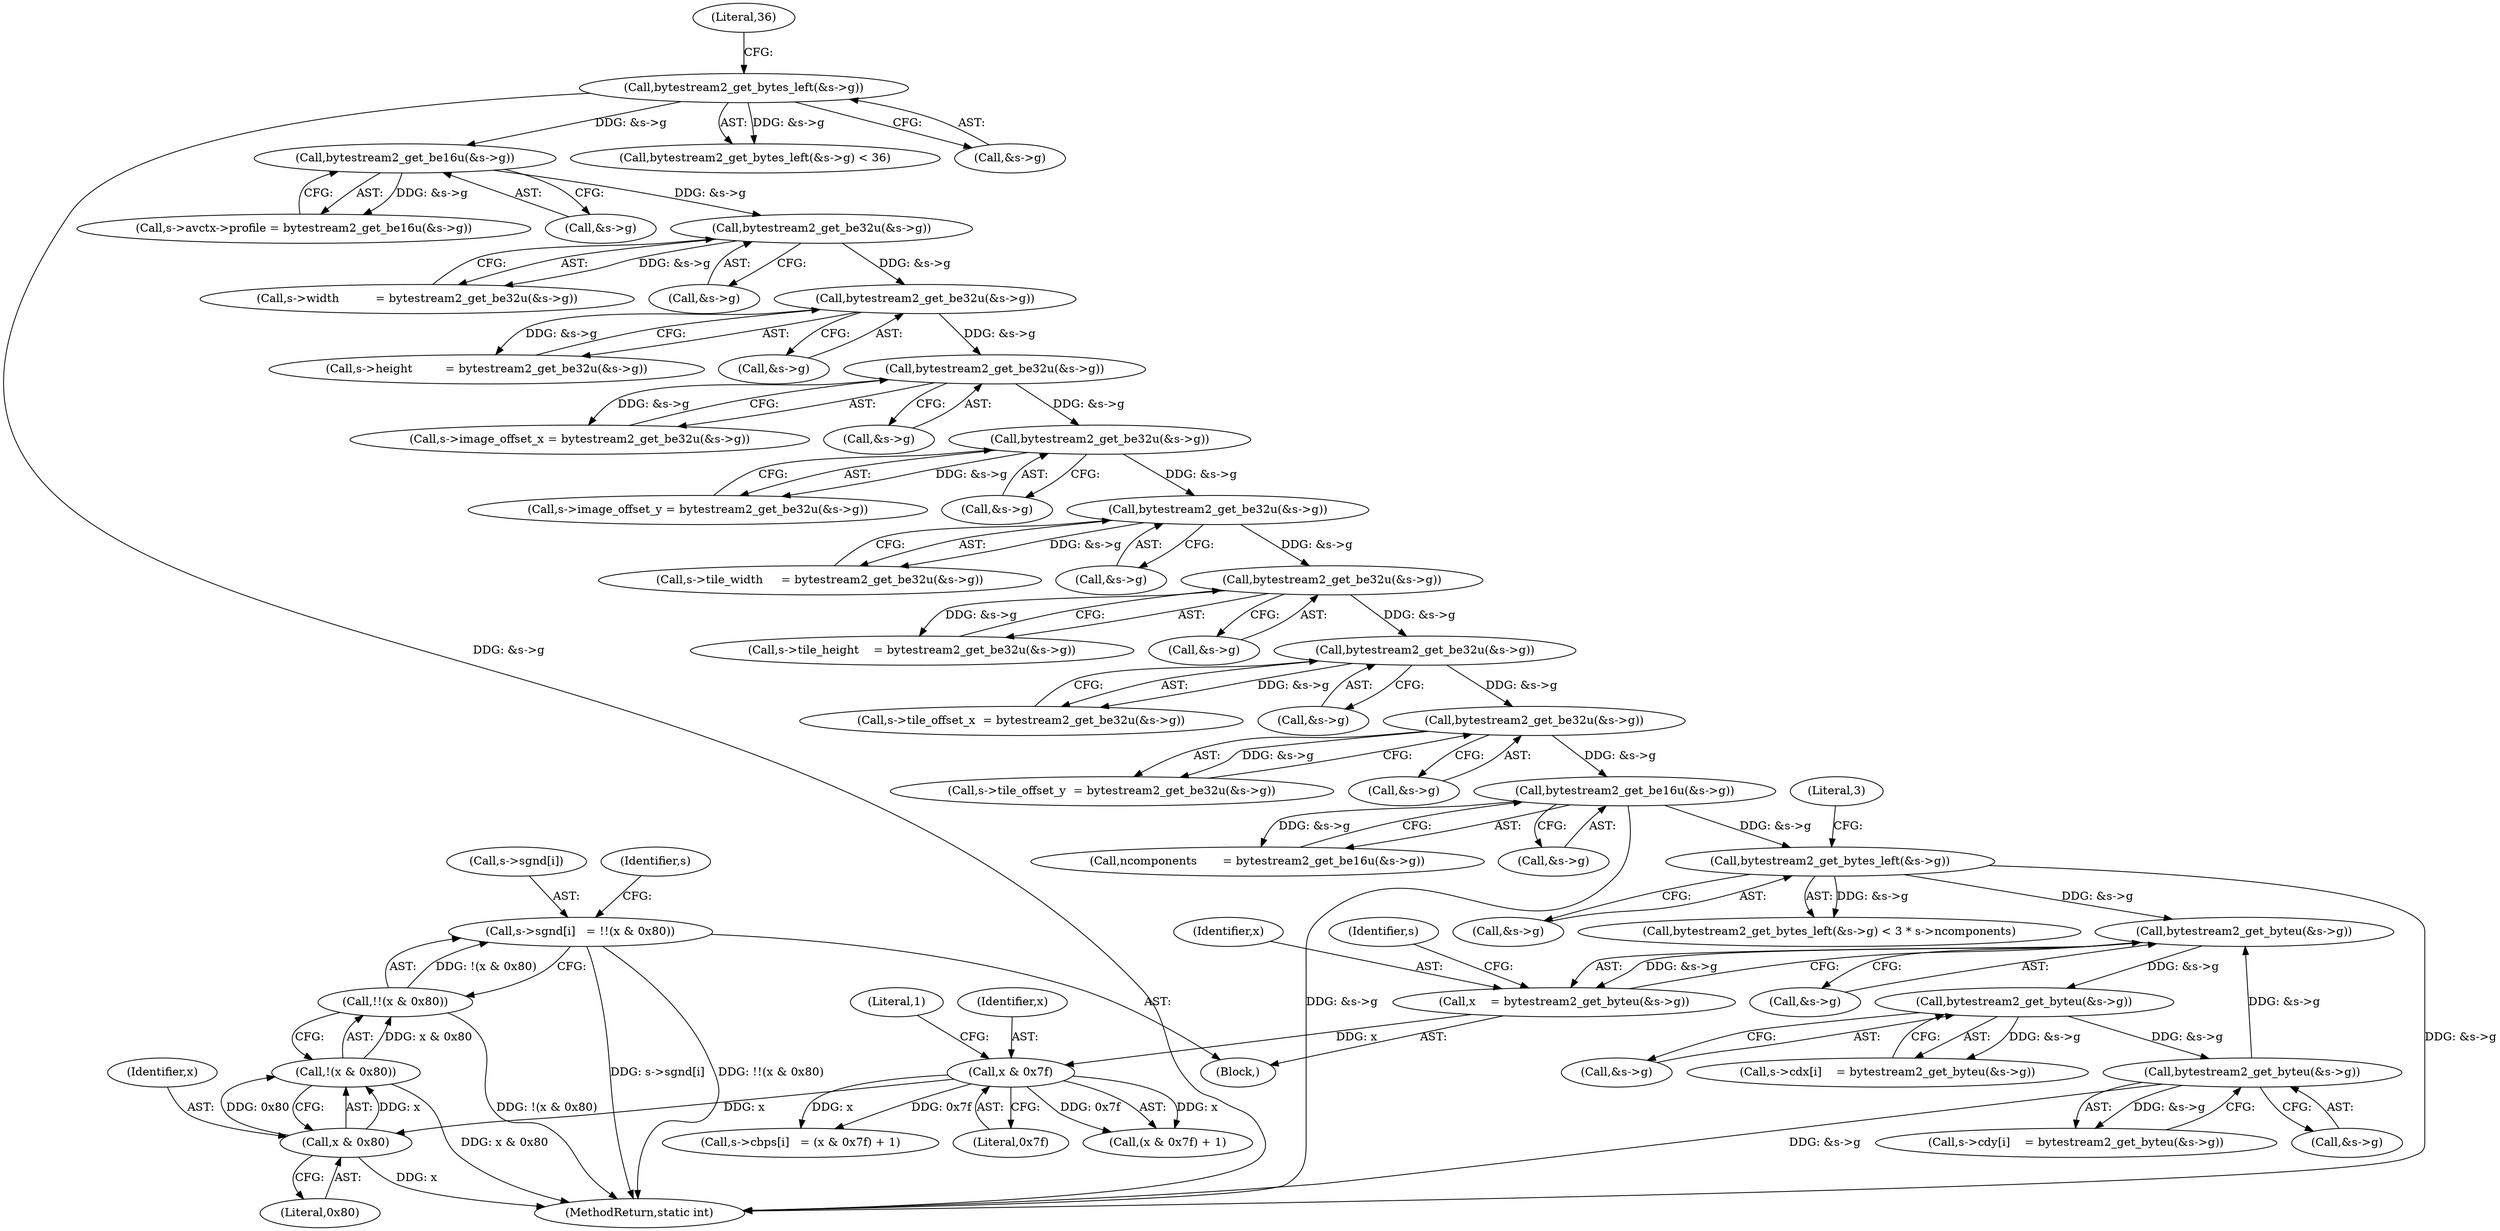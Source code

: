 digraph "0_FFmpeg_780669ef7c23c00836a24921fcc6b03be2b8ca4a@array" {
"1000366" [label="(Call,s->sgnd[i]   = !!(x & 0x80))"];
"1000372" [label="(Call,!!(x & 0x80))"];
"1000373" [label="(Call,!(x & 0x80))"];
"1000374" [label="(Call,x & 0x80)"];
"1000349" [label="(Call,x & 0x7f)"];
"1000335" [label="(Call,x    = bytestream2_get_byteu(&s->g))"];
"1000337" [label="(Call,bytestream2_get_byteu(&s->g))"];
"1000310" [label="(Call,bytestream2_get_bytes_left(&s->g))"];
"1000224" [label="(Call,bytestream2_get_be16u(&s->g))"];
"1000217" [label="(Call,bytestream2_get_be32u(&s->g))"];
"1000208" [label="(Call,bytestream2_get_be32u(&s->g))"];
"1000199" [label="(Call,bytestream2_get_be32u(&s->g))"];
"1000190" [label="(Call,bytestream2_get_be32u(&s->g))"];
"1000181" [label="(Call,bytestream2_get_be32u(&s->g))"];
"1000172" [label="(Call,bytestream2_get_be32u(&s->g))"];
"1000163" [label="(Call,bytestream2_get_be32u(&s->g))"];
"1000154" [label="(Call,bytestream2_get_be32u(&s->g))"];
"1000145" [label="(Call,bytestream2_get_be16u(&s->g))"];
"1000131" [label="(Call,bytestream2_get_bytes_left(&s->g))"];
"1000394" [label="(Call,bytestream2_get_byteu(&s->g))"];
"1000383" [label="(Call,bytestream2_get_byteu(&s->g))"];
"1000150" [label="(Call,s->width          = bytestream2_get_be32u(&s->g))"];
"1000155" [label="(Call,&s->g)"];
"1000154" [label="(Call,bytestream2_get_be32u(&s->g))"];
"1000186" [label="(Call,s->tile_width     = bytestream2_get_be32u(&s->g))"];
"1000164" [label="(Call,&s->g)"];
"1000350" [label="(Identifier,x)"];
"1000222" [label="(Call,ncomponents       = bytestream2_get_be16u(&s->g))"];
"1000333" [label="(Block,)"];
"1000208" [label="(Call,bytestream2_get_be32u(&s->g))"];
"1000217" [label="(Call,bytestream2_get_be32u(&s->g))"];
"1000181" [label="(Call,bytestream2_get_be32u(&s->g))"];
"1000384" [label="(Call,&s->g)"];
"1000218" [label="(Call,&s->g)"];
"1000375" [label="(Identifier,x)"];
"1000309" [label="(Call,bytestream2_get_bytes_left(&s->g) < 3 * s->ncomponents)"];
"1000345" [label="(Identifier,s)"];
"1000367" [label="(Call,s->sgnd[i])"];
"1000342" [label="(Call,s->cbps[i]   = (x & 0x7f) + 1)"];
"1000191" [label="(Call,&s->g)"];
"1000159" [label="(Call,s->height         = bytestream2_get_be32u(&s->g))"];
"1000177" [label="(Call,s->image_offset_y = bytestream2_get_be32u(&s->g))"];
"1000139" [label="(Call,s->avctx->profile = bytestream2_get_be16u(&s->g))"];
"1000136" [label="(Literal,36)"];
"1000380" [label="(Identifier,s)"];
"1000131" [label="(Call,bytestream2_get_bytes_left(&s->g))"];
"1000190" [label="(Call,bytestream2_get_be32u(&s->g))"];
"1000213" [label="(Call,s->tile_offset_y  = bytestream2_get_be32u(&s->g))"];
"1000377" [label="(Call,s->cdx[i]    = bytestream2_get_byteu(&s->g))"];
"1000130" [label="(Call,bytestream2_get_bytes_left(&s->g) < 36)"];
"1000374" [label="(Call,x & 0x80)"];
"1000352" [label="(Literal,1)"];
"1000204" [label="(Call,s->tile_offset_x  = bytestream2_get_be32u(&s->g))"];
"1000311" [label="(Call,&s->g)"];
"1000372" [label="(Call,!!(x & 0x80))"];
"1000373" [label="(Call,!(x & 0x80))"];
"1000349" [label="(Call,x & 0x7f)"];
"1000335" [label="(Call,x    = bytestream2_get_byteu(&s->g))"];
"1000310" [label="(Call,bytestream2_get_bytes_left(&s->g))"];
"1000225" [label="(Call,&s->g)"];
"1000209" [label="(Call,&s->g)"];
"1000200" [label="(Call,&s->g)"];
"1000182" [label="(Call,&s->g)"];
"1000173" [label="(Call,&s->g)"];
"1000195" [label="(Call,s->tile_height    = bytestream2_get_be32u(&s->g))"];
"1000337" [label="(Call,bytestream2_get_byteu(&s->g))"];
"1000846" [label="(MethodReturn,static int)"];
"1000376" [label="(Literal,0x80)"];
"1000145" [label="(Call,bytestream2_get_be16u(&s->g))"];
"1000388" [label="(Call,s->cdy[i]    = bytestream2_get_byteu(&s->g))"];
"1000199" [label="(Call,bytestream2_get_be32u(&s->g))"];
"1000348" [label="(Call,(x & 0x7f) + 1)"];
"1000336" [label="(Identifier,x)"];
"1000394" [label="(Call,bytestream2_get_byteu(&s->g))"];
"1000168" [label="(Call,s->image_offset_x = bytestream2_get_be32u(&s->g))"];
"1000351" [label="(Literal,0x7f)"];
"1000338" [label="(Call,&s->g)"];
"1000224" [label="(Call,bytestream2_get_be16u(&s->g))"];
"1000146" [label="(Call,&s->g)"];
"1000163" [label="(Call,bytestream2_get_be32u(&s->g))"];
"1000316" [label="(Literal,3)"];
"1000395" [label="(Call,&s->g)"];
"1000383" [label="(Call,bytestream2_get_byteu(&s->g))"];
"1000132" [label="(Call,&s->g)"];
"1000366" [label="(Call,s->sgnd[i]   = !!(x & 0x80))"];
"1000172" [label="(Call,bytestream2_get_be32u(&s->g))"];
"1000366" -> "1000333"  [label="AST: "];
"1000366" -> "1000372"  [label="CFG: "];
"1000367" -> "1000366"  [label="AST: "];
"1000372" -> "1000366"  [label="AST: "];
"1000380" -> "1000366"  [label="CFG: "];
"1000366" -> "1000846"  [label="DDG: s->sgnd[i]"];
"1000366" -> "1000846"  [label="DDG: !!(x & 0x80)"];
"1000372" -> "1000366"  [label="DDG: !(x & 0x80)"];
"1000372" -> "1000373"  [label="CFG: "];
"1000373" -> "1000372"  [label="AST: "];
"1000372" -> "1000846"  [label="DDG: !(x & 0x80)"];
"1000373" -> "1000372"  [label="DDG: x & 0x80"];
"1000373" -> "1000374"  [label="CFG: "];
"1000374" -> "1000373"  [label="AST: "];
"1000373" -> "1000846"  [label="DDG: x & 0x80"];
"1000374" -> "1000373"  [label="DDG: x"];
"1000374" -> "1000373"  [label="DDG: 0x80"];
"1000374" -> "1000376"  [label="CFG: "];
"1000375" -> "1000374"  [label="AST: "];
"1000376" -> "1000374"  [label="AST: "];
"1000374" -> "1000846"  [label="DDG: x"];
"1000349" -> "1000374"  [label="DDG: x"];
"1000349" -> "1000348"  [label="AST: "];
"1000349" -> "1000351"  [label="CFG: "];
"1000350" -> "1000349"  [label="AST: "];
"1000351" -> "1000349"  [label="AST: "];
"1000352" -> "1000349"  [label="CFG: "];
"1000349" -> "1000342"  [label="DDG: x"];
"1000349" -> "1000342"  [label="DDG: 0x7f"];
"1000349" -> "1000348"  [label="DDG: x"];
"1000349" -> "1000348"  [label="DDG: 0x7f"];
"1000335" -> "1000349"  [label="DDG: x"];
"1000335" -> "1000333"  [label="AST: "];
"1000335" -> "1000337"  [label="CFG: "];
"1000336" -> "1000335"  [label="AST: "];
"1000337" -> "1000335"  [label="AST: "];
"1000345" -> "1000335"  [label="CFG: "];
"1000337" -> "1000335"  [label="DDG: &s->g"];
"1000337" -> "1000338"  [label="CFG: "];
"1000338" -> "1000337"  [label="AST: "];
"1000310" -> "1000337"  [label="DDG: &s->g"];
"1000394" -> "1000337"  [label="DDG: &s->g"];
"1000337" -> "1000383"  [label="DDG: &s->g"];
"1000310" -> "1000309"  [label="AST: "];
"1000310" -> "1000311"  [label="CFG: "];
"1000311" -> "1000310"  [label="AST: "];
"1000316" -> "1000310"  [label="CFG: "];
"1000310" -> "1000846"  [label="DDG: &s->g"];
"1000310" -> "1000309"  [label="DDG: &s->g"];
"1000224" -> "1000310"  [label="DDG: &s->g"];
"1000224" -> "1000222"  [label="AST: "];
"1000224" -> "1000225"  [label="CFG: "];
"1000225" -> "1000224"  [label="AST: "];
"1000222" -> "1000224"  [label="CFG: "];
"1000224" -> "1000846"  [label="DDG: &s->g"];
"1000224" -> "1000222"  [label="DDG: &s->g"];
"1000217" -> "1000224"  [label="DDG: &s->g"];
"1000217" -> "1000213"  [label="AST: "];
"1000217" -> "1000218"  [label="CFG: "];
"1000218" -> "1000217"  [label="AST: "];
"1000213" -> "1000217"  [label="CFG: "];
"1000217" -> "1000213"  [label="DDG: &s->g"];
"1000208" -> "1000217"  [label="DDG: &s->g"];
"1000208" -> "1000204"  [label="AST: "];
"1000208" -> "1000209"  [label="CFG: "];
"1000209" -> "1000208"  [label="AST: "];
"1000204" -> "1000208"  [label="CFG: "];
"1000208" -> "1000204"  [label="DDG: &s->g"];
"1000199" -> "1000208"  [label="DDG: &s->g"];
"1000199" -> "1000195"  [label="AST: "];
"1000199" -> "1000200"  [label="CFG: "];
"1000200" -> "1000199"  [label="AST: "];
"1000195" -> "1000199"  [label="CFG: "];
"1000199" -> "1000195"  [label="DDG: &s->g"];
"1000190" -> "1000199"  [label="DDG: &s->g"];
"1000190" -> "1000186"  [label="AST: "];
"1000190" -> "1000191"  [label="CFG: "];
"1000191" -> "1000190"  [label="AST: "];
"1000186" -> "1000190"  [label="CFG: "];
"1000190" -> "1000186"  [label="DDG: &s->g"];
"1000181" -> "1000190"  [label="DDG: &s->g"];
"1000181" -> "1000177"  [label="AST: "];
"1000181" -> "1000182"  [label="CFG: "];
"1000182" -> "1000181"  [label="AST: "];
"1000177" -> "1000181"  [label="CFG: "];
"1000181" -> "1000177"  [label="DDG: &s->g"];
"1000172" -> "1000181"  [label="DDG: &s->g"];
"1000172" -> "1000168"  [label="AST: "];
"1000172" -> "1000173"  [label="CFG: "];
"1000173" -> "1000172"  [label="AST: "];
"1000168" -> "1000172"  [label="CFG: "];
"1000172" -> "1000168"  [label="DDG: &s->g"];
"1000163" -> "1000172"  [label="DDG: &s->g"];
"1000163" -> "1000159"  [label="AST: "];
"1000163" -> "1000164"  [label="CFG: "];
"1000164" -> "1000163"  [label="AST: "];
"1000159" -> "1000163"  [label="CFG: "];
"1000163" -> "1000159"  [label="DDG: &s->g"];
"1000154" -> "1000163"  [label="DDG: &s->g"];
"1000154" -> "1000150"  [label="AST: "];
"1000154" -> "1000155"  [label="CFG: "];
"1000155" -> "1000154"  [label="AST: "];
"1000150" -> "1000154"  [label="CFG: "];
"1000154" -> "1000150"  [label="DDG: &s->g"];
"1000145" -> "1000154"  [label="DDG: &s->g"];
"1000145" -> "1000139"  [label="AST: "];
"1000145" -> "1000146"  [label="CFG: "];
"1000146" -> "1000145"  [label="AST: "];
"1000139" -> "1000145"  [label="CFG: "];
"1000145" -> "1000139"  [label="DDG: &s->g"];
"1000131" -> "1000145"  [label="DDG: &s->g"];
"1000131" -> "1000130"  [label="AST: "];
"1000131" -> "1000132"  [label="CFG: "];
"1000132" -> "1000131"  [label="AST: "];
"1000136" -> "1000131"  [label="CFG: "];
"1000131" -> "1000846"  [label="DDG: &s->g"];
"1000131" -> "1000130"  [label="DDG: &s->g"];
"1000394" -> "1000388"  [label="AST: "];
"1000394" -> "1000395"  [label="CFG: "];
"1000395" -> "1000394"  [label="AST: "];
"1000388" -> "1000394"  [label="CFG: "];
"1000394" -> "1000846"  [label="DDG: &s->g"];
"1000394" -> "1000388"  [label="DDG: &s->g"];
"1000383" -> "1000394"  [label="DDG: &s->g"];
"1000383" -> "1000377"  [label="AST: "];
"1000383" -> "1000384"  [label="CFG: "];
"1000384" -> "1000383"  [label="AST: "];
"1000377" -> "1000383"  [label="CFG: "];
"1000383" -> "1000377"  [label="DDG: &s->g"];
}
